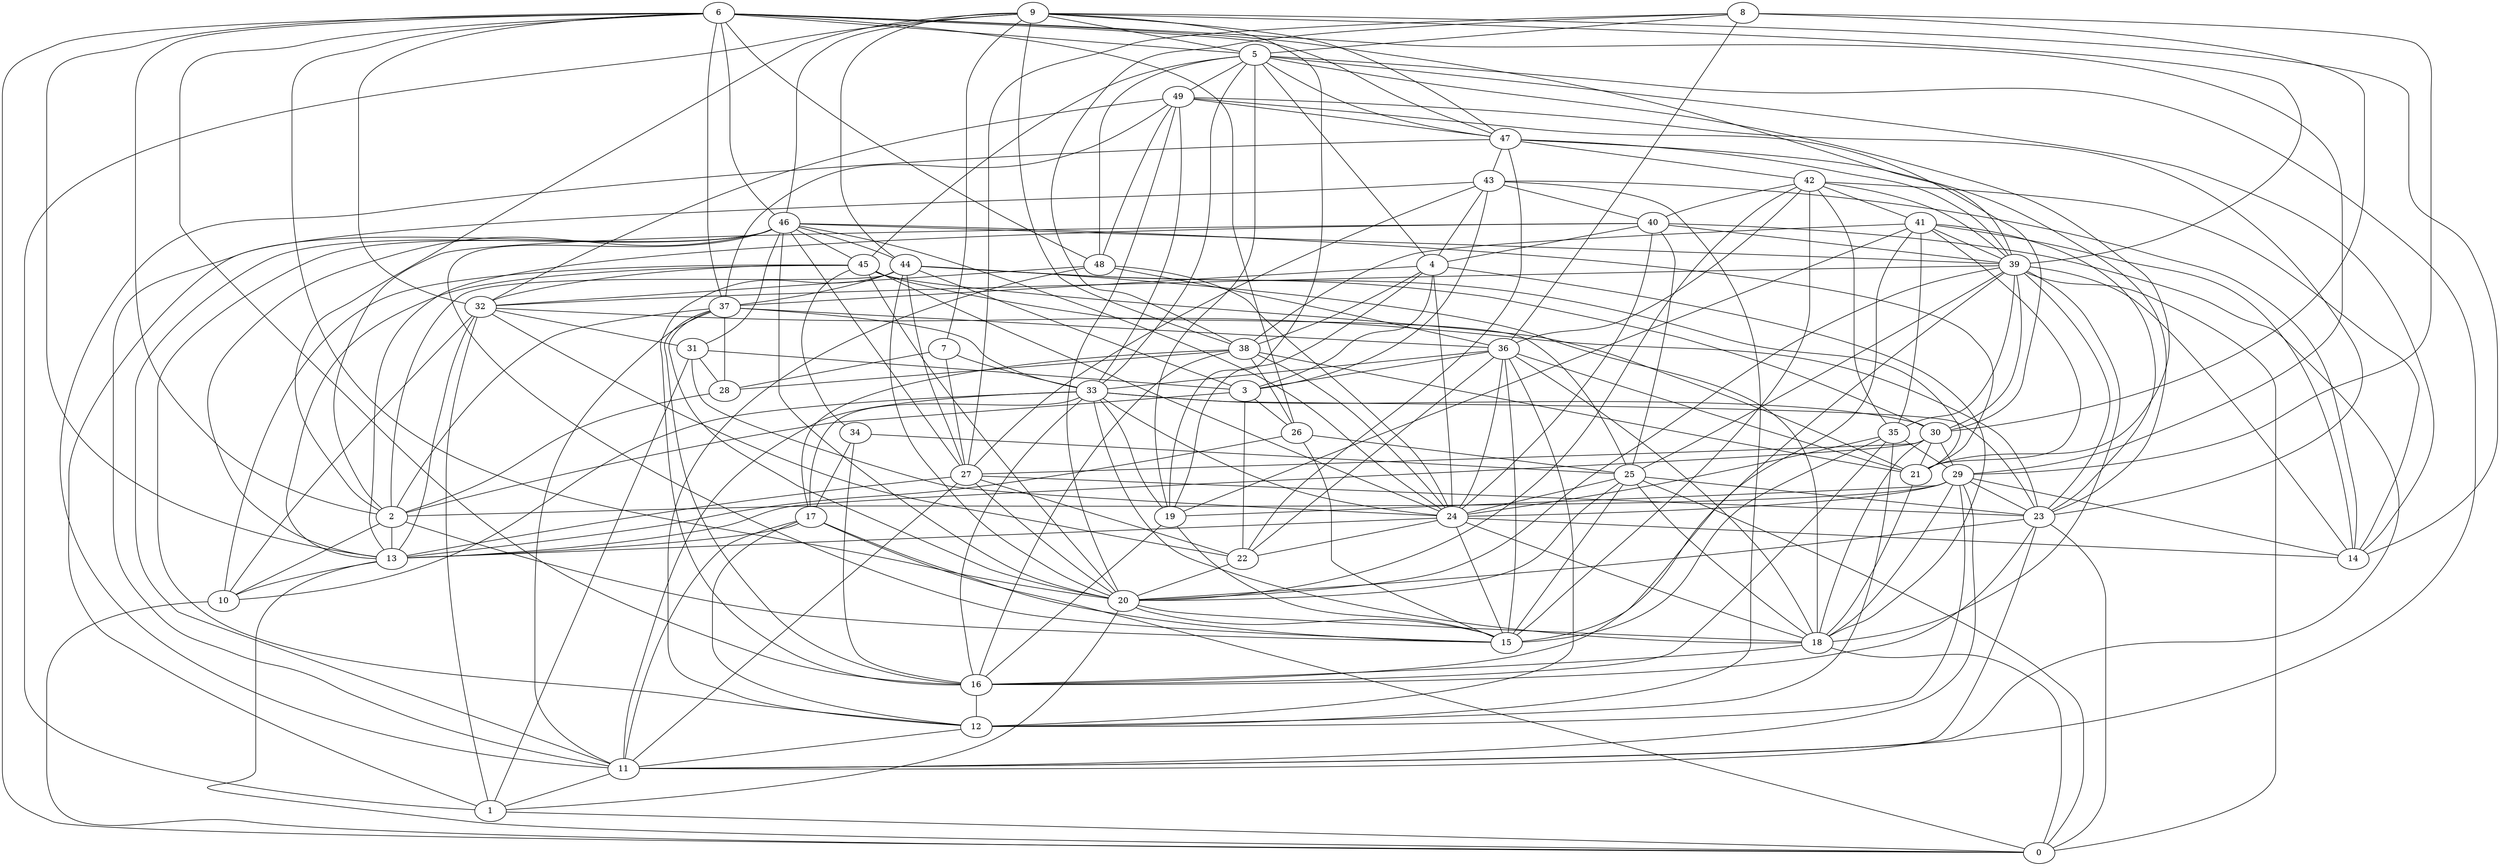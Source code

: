 digraph GG_graph {

subgraph G_graph {
edge [color = black]
"18" -> "0" [dir = none]
"42" -> "41" [dir = none]
"42" -> "35" [dir = none]
"49" -> "23" [dir = none]
"49" -> "32" [dir = none]
"49" -> "33" [dir = none]
"49" -> "37" [dir = none]
"37" -> "28" [dir = none]
"37" -> "16" [dir = none]
"37" -> "33" [dir = none]
"5" -> "47" [dir = none]
"5" -> "14" [dir = none]
"5" -> "33" [dir = none]
"34" -> "17" [dir = none]
"25" -> "24" [dir = none]
"25" -> "18" [dir = none]
"46" -> "45" [dir = none]
"46" -> "24" [dir = none]
"46" -> "21" [dir = none]
"46" -> "11" [dir = none]
"46" -> "1" [dir = none]
"46" -> "27" [dir = none]
"46" -> "12" [dir = none]
"46" -> "44" [dir = none]
"29" -> "24" [dir = none]
"29" -> "19" [dir = none]
"28" -> "2" [dir = none]
"41" -> "35" [dir = none]
"41" -> "19" [dir = none]
"41" -> "39" [dir = none]
"41" -> "14" [dir = none]
"41" -> "15" [dir = none]
"35" -> "24" [dir = none]
"35" -> "29" [dir = none]
"27" -> "13" [dir = none]
"7" -> "28" [dir = none]
"9" -> "1" [dir = none]
"9" -> "5" [dir = none]
"9" -> "39" [dir = none]
"9" -> "2" [dir = none]
"9" -> "7" [dir = none]
"36" -> "3" [dir = none]
"36" -> "12" [dir = none]
"36" -> "33" [dir = none]
"36" -> "24" [dir = none]
"36" -> "21" [dir = none]
"36" -> "15" [dir = none]
"22" -> "20" [dir = none]
"48" -> "32" [dir = none]
"48" -> "12" [dir = none]
"17" -> "15" [dir = none]
"17" -> "0" [dir = none]
"40" -> "24" [dir = none]
"40" -> "39" [dir = none]
"40" -> "4" [dir = none]
"43" -> "4" [dir = none]
"43" -> "40" [dir = none]
"4" -> "19" [dir = none]
"23" -> "20" [dir = none]
"8" -> "38" [dir = none]
"8" -> "36" [dir = none]
"8" -> "27" [dir = none]
"38" -> "24" [dir = none]
"33" -> "19" [dir = none]
"33" -> "17" [dir = none]
"33" -> "30" [dir = none]
"33" -> "23" [dir = none]
"24" -> "18" [dir = none]
"24" -> "13" [dir = none]
"47" -> "22" [dir = none]
"45" -> "34" [dir = none]
"45" -> "25" [dir = none]
"45" -> "21" [dir = none]
"45" -> "24" [dir = none]
"45" -> "10" [dir = none]
"6" -> "39" [dir = none]
"6" -> "0" [dir = none]
"6" -> "13" [dir = none]
"6" -> "37" [dir = none]
"6" -> "5" [dir = none]
"6" -> "26" [dir = none]
"6" -> "47" [dir = none]
"3" -> "2" [dir = none]
"3" -> "22" [dir = none]
"12" -> "11" [dir = none]
"44" -> "21" [dir = none]
"44" -> "16" [dir = none]
"44" -> "30" [dir = none]
"39" -> "18" [dir = none]
"39" -> "25" [dir = none]
"39" -> "0" [dir = none]
"39" -> "23" [dir = none]
"39" -> "32" [dir = none]
"32" -> "10" [dir = none]
"26" -> "15" [dir = none]
"31" -> "24" [dir = none]
"31" -> "1" [dir = none]
"20" -> "18" [dir = none]
"4" -> "37" [dir = none]
"23" -> "0" [dir = none]
"34" -> "16" [dir = none]
"25" -> "15" [dir = none]
"49" -> "47" [dir = none]
"6" -> "48" [dir = none]
"31" -> "3" [dir = none]
"29" -> "2" [dir = none]
"46" -> "39" [dir = none]
"32" -> "31" [dir = none]
"10" -> "0" [dir = none]
"38" -> "26" [dir = none]
"38" -> "28" [dir = none]
"25" -> "23" [dir = none]
"45" -> "13" [dir = none]
"30" -> "13" [dir = none]
"35" -> "16" [dir = none]
"8" -> "5" [dir = none]
"29" -> "11" [dir = none]
"6" -> "32" [dir = none]
"4" -> "24" [dir = none]
"16" -> "12" [dir = none]
"9" -> "44" [dir = none]
"17" -> "13" [dir = none]
"7" -> "33" [dir = none]
"40" -> "13" [dir = none]
"19" -> "15" [dir = none]
"31" -> "28" [dir = none]
"49" -> "48" [dir = none]
"9" -> "38" [dir = none]
"19" -> "16" [dir = none]
"46" -> "15" [dir = none]
"38" -> "21" [dir = none]
"6" -> "2" [dir = none]
"33" -> "11" [dir = none]
"11" -> "1" [dir = none]
"13" -> "10" [dir = none]
"13" -> "0" [dir = none]
"46" -> "20" [dir = none]
"5" -> "48" [dir = none]
"35" -> "12" [dir = none]
"46" -> "13" [dir = none]
"33" -> "24" [dir = none]
"9" -> "47" [dir = none]
"49" -> "30" [dir = none]
"24" -> "14" [dir = none]
"24" -> "22" [dir = none]
"41" -> "23" [dir = none]
"5" -> "45" [dir = none]
"20" -> "1" [dir = none]
"37" -> "36" [dir = none]
"44" -> "2" [dir = none]
"27" -> "23" [dir = none]
"32" -> "22" [dir = none]
"37" -> "11" [dir = none]
"5" -> "4" [dir = none]
"39" -> "14" [dir = none]
"33" -> "10" [dir = none]
"44" -> "18" [dir = none]
"45" -> "32" [dir = none]
"49" -> "20" [dir = none]
"41" -> "38" [dir = none]
"42" -> "20" [dir = none]
"30" -> "21" [dir = none]
"24" -> "15" [dir = none]
"17" -> "11" [dir = none]
"44" -> "3" [dir = none]
"5" -> "21" [dir = none]
"47" -> "42" [dir = none]
"23" -> "11" [dir = none]
"27" -> "22" [dir = none]
"35" -> "15" [dir = none]
"6" -> "29" [dir = none]
"6" -> "20" [dir = none]
"3" -> "26" [dir = none]
"44" -> "20" [dir = none]
"42" -> "14" [dir = none]
"40" -> "2" [dir = none]
"8" -> "29" [dir = none]
"23" -> "16" [dir = none]
"25" -> "0" [dir = none]
"32" -> "13" [dir = none]
"32" -> "23" [dir = none]
"39" -> "35" [dir = none]
"37" -> "2" [dir = none]
"46" -> "31" [dir = none]
"43" -> "3" [dir = none]
"5" -> "11" [dir = none]
"5" -> "49" [dir = none]
"36" -> "22" [dir = none]
"2" -> "15" [dir = none]
"39" -> "30" [dir = none]
"25" -> "20" [dir = none]
"45" -> "20" [dir = none]
"30" -> "27" [dir = none]
"29" -> "14" [dir = none]
"17" -> "12" [dir = none]
"27" -> "20" [dir = none]
"27" -> "11" [dir = none]
"30" -> "18" [dir = none]
"2" -> "10" [dir = none]
"48" -> "24" [dir = none]
"38" -> "16" [dir = none]
"9" -> "46" [dir = none]
"42" -> "40" [dir = none]
"20" -> "15" [dir = none]
"40" -> "11" [dir = none]
"44" -> "27" [dir = none]
"4" -> "18" [dir = none]
"5" -> "19" [dir = none]
"33" -> "16" [dir = none]
"43" -> "11" [dir = none]
"6" -> "16" [dir = none]
"26" -> "13" [dir = none]
"6" -> "46" [dir = none]
"39" -> "16" [dir = none]
"48" -> "36" [dir = none]
"9" -> "14" [dir = none]
"4" -> "3" [dir = none]
"29" -> "18" [dir = none]
"29" -> "23" [dir = none]
"40" -> "25" [dir = none]
"30" -> "29" [dir = none]
"42" -> "39" [dir = none]
"18" -> "16" [dir = none]
"2" -> "13" [dir = none]
"21" -> "18" [dir = none]
"38" -> "17" [dir = none]
"37" -> "20" [dir = none]
"9" -> "19" [dir = none]
"26" -> "25" [dir = none]
"47" -> "39" [dir = none]
"8" -> "30" [dir = none]
"42" -> "15" [dir = none]
"47" -> "23" [dir = none]
"43" -> "27" [dir = none]
"47" -> "43" [dir = none]
"41" -> "21" [dir = none]
"44" -> "37" [dir = none]
"32" -> "1" [dir = none]
"39" -> "20" [dir = none]
"4" -> "38" [dir = none]
"43" -> "12" [dir = none]
"29" -> "12" [dir = none]
"36" -> "18" [dir = none]
"7" -> "27" [dir = none]
"1" -> "0" [dir = none]
"33" -> "18" [dir = none]
"34" -> "25" [dir = none]
"47" -> "11" [dir = none]
"42" -> "36" [dir = none]
"43" -> "14" [dir = none]
}

}
